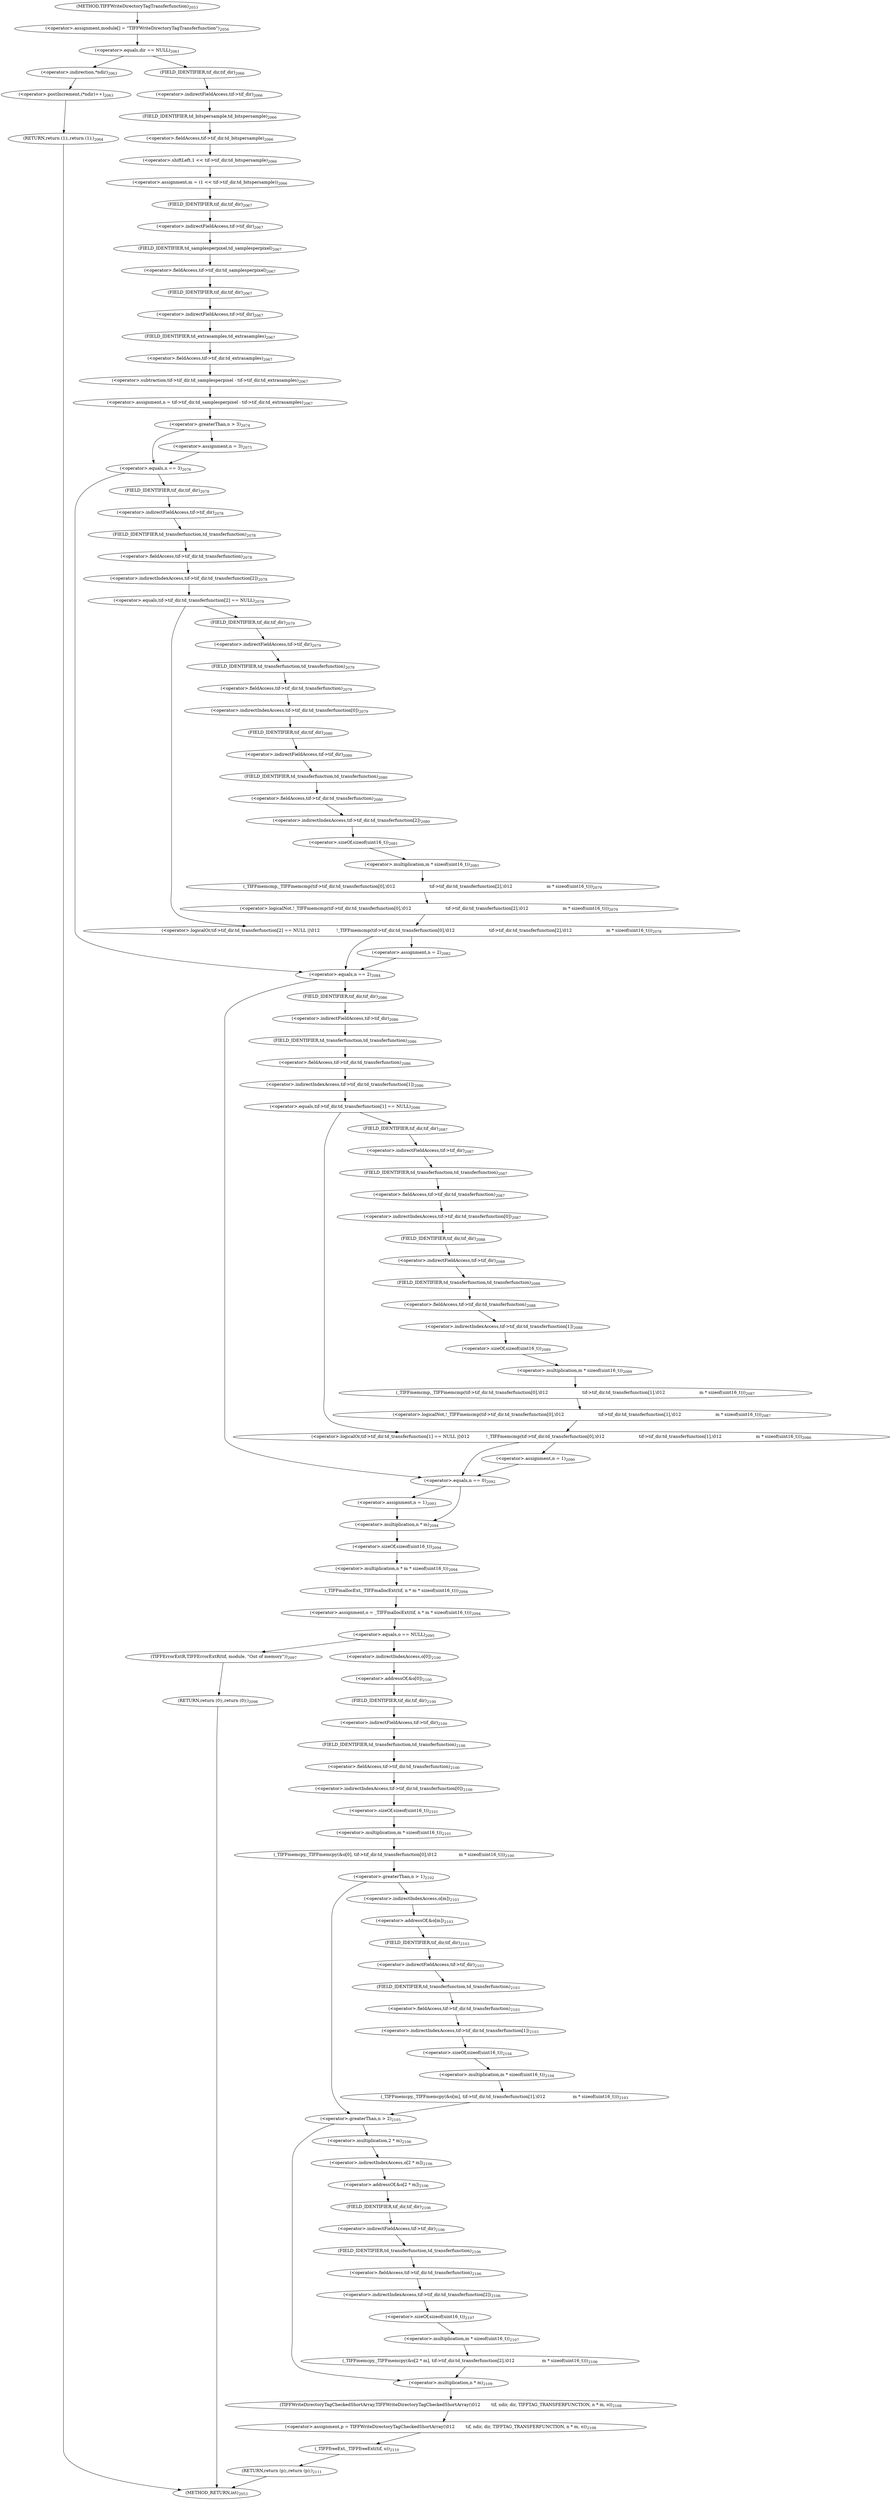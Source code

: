 digraph "TIFFWriteDirectoryTagTransferfunction" {  
"69415" [label = <(&lt;operator&gt;.assignment,module[] = &quot;TIFFWriteDirectoryTagTransferfunction&quot;)<SUB>2056</SUB>> ]
"69432" [label = <(&lt;operator&gt;.assignment,m = (1 &lt;&lt; tif-&gt;tif_dir.td_bitspersample))<SUB>2066</SUB>> ]
"69441" [label = <(&lt;operator&gt;.assignment,n = tif-&gt;tif_dir.td_samplesperpixel - tif-&gt;tif_dir.td_extrasamples)<SUB>2067</SUB>> ]
"69550" [label = <(&lt;operator&gt;.assignment,o = _TIFFmallocExt(tif, n * m * sizeof(uint16_t)))<SUB>2094</SUB>> ]
"69571" [label = <(_TIFFmemcpy,_TIFFmemcpy(&amp;o[0], tif-&gt;tif_dir.td_transferfunction[0],\012                m * sizeof(uint16_t)))<SUB>2100</SUB>> ]
"69631" [label = <(&lt;operator&gt;.assignment,p = TIFFWriteDirectoryTagCheckedShortArray(\012        tif, ndir, dir, TIFFTAG_TRANSFERFUNCTION, n * m, o))<SUB>2108</SUB>> ]
"69642" [label = <(_TIFFfreeExt,_TIFFfreeExt(tif, o))<SUB>2110</SUB>> ]
"69645" [label = <(RETURN,return (p);,return (p);)<SUB>2111</SUB>> ]
"69423" [label = <(&lt;operator&gt;.equals,dir == NULL)<SUB>2061</SUB>> ]
"69434" [label = <(&lt;operator&gt;.shiftLeft,1 &lt;&lt; tif-&gt;tif_dir.td_bitspersample)<SUB>2066</SUB>> ]
"69443" [label = <(&lt;operator&gt;.subtraction,tif-&gt;tif_dir.td_samplesperpixel - tif-&gt;tif_dir.td_extrasamples)<SUB>2067</SUB>> ]
"69455" [label = <(&lt;operator&gt;.greaterThan,n &gt; 3)<SUB>2074</SUB>> ]
"69463" [label = <(&lt;operator&gt;.equals,n == 3)<SUB>2076</SUB>> ]
"69503" [label = <(&lt;operator&gt;.equals,n == 2)<SUB>2084</SUB>> ]
"69543" [label = <(&lt;operator&gt;.equals,n == 0)<SUB>2092</SUB>> ]
"69552" [label = <(_TIFFmallocExt,_TIFFmallocExt(tif, n * m * sizeof(uint16_t)))<SUB>2094</SUB>> ]
"69561" [label = <(&lt;operator&gt;.equals,o == NULL)<SUB>2095</SUB>> ]
"69572" [label = <(&lt;operator&gt;.addressOf,&amp;o[0])<SUB>2100</SUB>> ]
"69576" [label = <(&lt;operator&gt;.indirectIndexAccess,tif-&gt;tif_dir.td_transferfunction[0])<SUB>2100</SUB>> ]
"69583" [label = <(&lt;operator&gt;.multiplication,m * sizeof(uint16_t))<SUB>2101</SUB>> ]
"69588" [label = <(&lt;operator&gt;.greaterThan,n &gt; 1)<SUB>2102</SUB>> ]
"69609" [label = <(&lt;operator&gt;.greaterThan,n &gt; 2)<SUB>2105</SUB>> ]
"69633" [label = <(TIFFWriteDirectoryTagCheckedShortArray,TIFFWriteDirectoryTagCheckedShortArray(\012        tif, ndir, dir, TIFFTAG_TRANSFERFUNCTION, n * m, o))<SUB>2108</SUB>> ]
"69427" [label = <(&lt;operator&gt;.postIncrement,(*ndir)++)<SUB>2063</SUB>> ]
"69430" [label = <(RETURN,return (1);,return (1);)<SUB>2064</SUB>> ]
"69436" [label = <(&lt;operator&gt;.fieldAccess,tif-&gt;tif_dir.td_bitspersample)<SUB>2066</SUB>> ]
"69444" [label = <(&lt;operator&gt;.fieldAccess,tif-&gt;tif_dir.td_samplesperpixel)<SUB>2067</SUB>> ]
"69449" [label = <(&lt;operator&gt;.fieldAccess,tif-&gt;tif_dir.td_extrasamples)<SUB>2067</SUB>> ]
"69459" [label = <(&lt;operator&gt;.assignment,n = 3)<SUB>2075</SUB>> ]
"69547" [label = <(&lt;operator&gt;.assignment,n = 1)<SUB>2093</SUB>> ]
"69554" [label = <(&lt;operator&gt;.multiplication,n * m * sizeof(uint16_t))<SUB>2094</SUB>> ]
"69565" [label = <(TIFFErrorExtR,TIFFErrorExtR(tif, module, &quot;Out of memory&quot;))<SUB>2097</SUB>> ]
"69569" [label = <(RETURN,return (0);,return (0);)<SUB>2098</SUB>> ]
"69573" [label = <(&lt;operator&gt;.indirectIndexAccess,o[0])<SUB>2100</SUB>> ]
"69577" [label = <(&lt;operator&gt;.fieldAccess,tif-&gt;tif_dir.td_transferfunction)<SUB>2100</SUB>> ]
"69585" [label = <(&lt;operator&gt;.sizeOf,sizeof(uint16_t))<SUB>2101</SUB>> ]
"69592" [label = <(_TIFFmemcpy,_TIFFmemcpy(&amp;o[m], tif-&gt;tif_dir.td_transferfunction[1],\012                    m * sizeof(uint16_t)))<SUB>2103</SUB>> ]
"69613" [label = <(_TIFFmemcpy,_TIFFmemcpy(&amp;o[2 * m], tif-&gt;tif_dir.td_transferfunction[2],\012                    m * sizeof(uint16_t)))<SUB>2106</SUB>> ]
"69638" [label = <(&lt;operator&gt;.multiplication,n * m)<SUB>2109</SUB>> ]
"69428" [label = <(&lt;operator&gt;.indirection,*ndir)<SUB>2063</SUB>> ]
"69437" [label = <(&lt;operator&gt;.indirectFieldAccess,tif-&gt;tif_dir)<SUB>2066</SUB>> ]
"69440" [label = <(FIELD_IDENTIFIER,td_bitspersample,td_bitspersample)<SUB>2066</SUB>> ]
"69445" [label = <(&lt;operator&gt;.indirectFieldAccess,tif-&gt;tif_dir)<SUB>2067</SUB>> ]
"69448" [label = <(FIELD_IDENTIFIER,td_samplesperpixel,td_samplesperpixel)<SUB>2067</SUB>> ]
"69450" [label = <(&lt;operator&gt;.indirectFieldAccess,tif-&gt;tif_dir)<SUB>2067</SUB>> ]
"69453" [label = <(FIELD_IDENTIFIER,td_extrasamples,td_extrasamples)<SUB>2067</SUB>> ]
"69468" [label = <(&lt;operator&gt;.logicalOr,tif-&gt;tif_dir.td_transferfunction[2] == NULL ||\012            !_TIFFmemcmp(tif-&gt;tif_dir.td_transferfunction[0],\012                         tif-&gt;tif_dir.td_transferfunction[2],\012                         m * sizeof(uint16_t)))<SUB>2078</SUB>> ]
"69508" [label = <(&lt;operator&gt;.logicalOr,tif-&gt;tif_dir.td_transferfunction[1] == NULL ||\012            !_TIFFmemcmp(tif-&gt;tif_dir.td_transferfunction[0],\012                         tif-&gt;tif_dir.td_transferfunction[1],\012                         m * sizeof(uint16_t)))<SUB>2086</SUB>> ]
"69555" [label = <(&lt;operator&gt;.multiplication,n * m)<SUB>2094</SUB>> ]
"69558" [label = <(&lt;operator&gt;.sizeOf,sizeof(uint16_t))<SUB>2094</SUB>> ]
"69578" [label = <(&lt;operator&gt;.indirectFieldAccess,tif-&gt;tif_dir)<SUB>2100</SUB>> ]
"69581" [label = <(FIELD_IDENTIFIER,td_transferfunction,td_transferfunction)<SUB>2100</SUB>> ]
"69593" [label = <(&lt;operator&gt;.addressOf,&amp;o[m])<SUB>2103</SUB>> ]
"69597" [label = <(&lt;operator&gt;.indirectIndexAccess,tif-&gt;tif_dir.td_transferfunction[1])<SUB>2103</SUB>> ]
"69604" [label = <(&lt;operator&gt;.multiplication,m * sizeof(uint16_t))<SUB>2104</SUB>> ]
"69614" [label = <(&lt;operator&gt;.addressOf,&amp;o[2 * m])<SUB>2106</SUB>> ]
"69620" [label = <(&lt;operator&gt;.indirectIndexAccess,tif-&gt;tif_dir.td_transferfunction[2])<SUB>2106</SUB>> ]
"69627" [label = <(&lt;operator&gt;.multiplication,m * sizeof(uint16_t))<SUB>2107</SUB>> ]
"69439" [label = <(FIELD_IDENTIFIER,tif_dir,tif_dir)<SUB>2066</SUB>> ]
"69447" [label = <(FIELD_IDENTIFIER,tif_dir,tif_dir)<SUB>2067</SUB>> ]
"69452" [label = <(FIELD_IDENTIFIER,tif_dir,tif_dir)<SUB>2067</SUB>> ]
"69469" [label = <(&lt;operator&gt;.equals,tif-&gt;tif_dir.td_transferfunction[2] == NULL)<SUB>2078</SUB>> ]
"69478" [label = <(&lt;operator&gt;.logicalNot,!_TIFFmemcmp(tif-&gt;tif_dir.td_transferfunction[0],\012                         tif-&gt;tif_dir.td_transferfunction[2],\012                         m * sizeof(uint16_t)))<SUB>2079</SUB>> ]
"69499" [label = <(&lt;operator&gt;.assignment,n = 2)<SUB>2082</SUB>> ]
"69509" [label = <(&lt;operator&gt;.equals,tif-&gt;tif_dir.td_transferfunction[1] == NULL)<SUB>2086</SUB>> ]
"69518" [label = <(&lt;operator&gt;.logicalNot,!_TIFFmemcmp(tif-&gt;tif_dir.td_transferfunction[0],\012                         tif-&gt;tif_dir.td_transferfunction[1],\012                         m * sizeof(uint16_t)))<SUB>2087</SUB>> ]
"69539" [label = <(&lt;operator&gt;.assignment,n = 1)<SUB>2090</SUB>> ]
"69580" [label = <(FIELD_IDENTIFIER,tif_dir,tif_dir)<SUB>2100</SUB>> ]
"69594" [label = <(&lt;operator&gt;.indirectIndexAccess,o[m])<SUB>2103</SUB>> ]
"69598" [label = <(&lt;operator&gt;.fieldAccess,tif-&gt;tif_dir.td_transferfunction)<SUB>2103</SUB>> ]
"69606" [label = <(&lt;operator&gt;.sizeOf,sizeof(uint16_t))<SUB>2104</SUB>> ]
"69615" [label = <(&lt;operator&gt;.indirectIndexAccess,o[2 * m])<SUB>2106</SUB>> ]
"69621" [label = <(&lt;operator&gt;.fieldAccess,tif-&gt;tif_dir.td_transferfunction)<SUB>2106</SUB>> ]
"69629" [label = <(&lt;operator&gt;.sizeOf,sizeof(uint16_t))<SUB>2107</SUB>> ]
"69470" [label = <(&lt;operator&gt;.indirectIndexAccess,tif-&gt;tif_dir.td_transferfunction[2])<SUB>2078</SUB>> ]
"69479" [label = <(_TIFFmemcmp,_TIFFmemcmp(tif-&gt;tif_dir.td_transferfunction[0],\012                         tif-&gt;tif_dir.td_transferfunction[2],\012                         m * sizeof(uint16_t)))<SUB>2079</SUB>> ]
"69510" [label = <(&lt;operator&gt;.indirectIndexAccess,tif-&gt;tif_dir.td_transferfunction[1])<SUB>2086</SUB>> ]
"69519" [label = <(_TIFFmemcmp,_TIFFmemcmp(tif-&gt;tif_dir.td_transferfunction[0],\012                         tif-&gt;tif_dir.td_transferfunction[1],\012                         m * sizeof(uint16_t)))<SUB>2087</SUB>> ]
"69599" [label = <(&lt;operator&gt;.indirectFieldAccess,tif-&gt;tif_dir)<SUB>2103</SUB>> ]
"69602" [label = <(FIELD_IDENTIFIER,td_transferfunction,td_transferfunction)<SUB>2103</SUB>> ]
"69617" [label = <(&lt;operator&gt;.multiplication,2 * m)<SUB>2106</SUB>> ]
"69622" [label = <(&lt;operator&gt;.indirectFieldAccess,tif-&gt;tif_dir)<SUB>2106</SUB>> ]
"69625" [label = <(FIELD_IDENTIFIER,td_transferfunction,td_transferfunction)<SUB>2106</SUB>> ]
"69471" [label = <(&lt;operator&gt;.fieldAccess,tif-&gt;tif_dir.td_transferfunction)<SUB>2078</SUB>> ]
"69480" [label = <(&lt;operator&gt;.indirectIndexAccess,tif-&gt;tif_dir.td_transferfunction[0])<SUB>2079</SUB>> ]
"69487" [label = <(&lt;operator&gt;.indirectIndexAccess,tif-&gt;tif_dir.td_transferfunction[2])<SUB>2080</SUB>> ]
"69494" [label = <(&lt;operator&gt;.multiplication,m * sizeof(uint16_t))<SUB>2081</SUB>> ]
"69511" [label = <(&lt;operator&gt;.fieldAccess,tif-&gt;tif_dir.td_transferfunction)<SUB>2086</SUB>> ]
"69520" [label = <(&lt;operator&gt;.indirectIndexAccess,tif-&gt;tif_dir.td_transferfunction[0])<SUB>2087</SUB>> ]
"69527" [label = <(&lt;operator&gt;.indirectIndexAccess,tif-&gt;tif_dir.td_transferfunction[1])<SUB>2088</SUB>> ]
"69534" [label = <(&lt;operator&gt;.multiplication,m * sizeof(uint16_t))<SUB>2089</SUB>> ]
"69601" [label = <(FIELD_IDENTIFIER,tif_dir,tif_dir)<SUB>2103</SUB>> ]
"69624" [label = <(FIELD_IDENTIFIER,tif_dir,tif_dir)<SUB>2106</SUB>> ]
"69472" [label = <(&lt;operator&gt;.indirectFieldAccess,tif-&gt;tif_dir)<SUB>2078</SUB>> ]
"69475" [label = <(FIELD_IDENTIFIER,td_transferfunction,td_transferfunction)<SUB>2078</SUB>> ]
"69481" [label = <(&lt;operator&gt;.fieldAccess,tif-&gt;tif_dir.td_transferfunction)<SUB>2079</SUB>> ]
"69488" [label = <(&lt;operator&gt;.fieldAccess,tif-&gt;tif_dir.td_transferfunction)<SUB>2080</SUB>> ]
"69496" [label = <(&lt;operator&gt;.sizeOf,sizeof(uint16_t))<SUB>2081</SUB>> ]
"69512" [label = <(&lt;operator&gt;.indirectFieldAccess,tif-&gt;tif_dir)<SUB>2086</SUB>> ]
"69515" [label = <(FIELD_IDENTIFIER,td_transferfunction,td_transferfunction)<SUB>2086</SUB>> ]
"69521" [label = <(&lt;operator&gt;.fieldAccess,tif-&gt;tif_dir.td_transferfunction)<SUB>2087</SUB>> ]
"69528" [label = <(&lt;operator&gt;.fieldAccess,tif-&gt;tif_dir.td_transferfunction)<SUB>2088</SUB>> ]
"69536" [label = <(&lt;operator&gt;.sizeOf,sizeof(uint16_t))<SUB>2089</SUB>> ]
"69474" [label = <(FIELD_IDENTIFIER,tif_dir,tif_dir)<SUB>2078</SUB>> ]
"69482" [label = <(&lt;operator&gt;.indirectFieldAccess,tif-&gt;tif_dir)<SUB>2079</SUB>> ]
"69485" [label = <(FIELD_IDENTIFIER,td_transferfunction,td_transferfunction)<SUB>2079</SUB>> ]
"69489" [label = <(&lt;operator&gt;.indirectFieldAccess,tif-&gt;tif_dir)<SUB>2080</SUB>> ]
"69492" [label = <(FIELD_IDENTIFIER,td_transferfunction,td_transferfunction)<SUB>2080</SUB>> ]
"69514" [label = <(FIELD_IDENTIFIER,tif_dir,tif_dir)<SUB>2086</SUB>> ]
"69522" [label = <(&lt;operator&gt;.indirectFieldAccess,tif-&gt;tif_dir)<SUB>2087</SUB>> ]
"69525" [label = <(FIELD_IDENTIFIER,td_transferfunction,td_transferfunction)<SUB>2087</SUB>> ]
"69529" [label = <(&lt;operator&gt;.indirectFieldAccess,tif-&gt;tif_dir)<SUB>2088</SUB>> ]
"69532" [label = <(FIELD_IDENTIFIER,td_transferfunction,td_transferfunction)<SUB>2088</SUB>> ]
"69484" [label = <(FIELD_IDENTIFIER,tif_dir,tif_dir)<SUB>2079</SUB>> ]
"69491" [label = <(FIELD_IDENTIFIER,tif_dir,tif_dir)<SUB>2080</SUB>> ]
"69524" [label = <(FIELD_IDENTIFIER,tif_dir,tif_dir)<SUB>2087</SUB>> ]
"69531" [label = <(FIELD_IDENTIFIER,tif_dir,tif_dir)<SUB>2088</SUB>> ]
"69409" [label = <(METHOD,TIFFWriteDirectoryTagTransferfunction)<SUB>2053</SUB>> ]
"69647" [label = <(METHOD_RETURN,int)<SUB>2053</SUB>> ]
  "69415" -> "69423" 
  "69432" -> "69447" 
  "69441" -> "69455" 
  "69550" -> "69561" 
  "69571" -> "69588" 
  "69631" -> "69642" 
  "69642" -> "69645" 
  "69645" -> "69647" 
  "69423" -> "69428" 
  "69423" -> "69439" 
  "69434" -> "69432" 
  "69443" -> "69441" 
  "69455" -> "69459" 
  "69455" -> "69463" 
  "69463" -> "69474" 
  "69463" -> "69503" 
  "69503" -> "69514" 
  "69503" -> "69543" 
  "69543" -> "69547" 
  "69543" -> "69555" 
  "69552" -> "69550" 
  "69561" -> "69565" 
  "69561" -> "69573" 
  "69572" -> "69580" 
  "69576" -> "69585" 
  "69583" -> "69571" 
  "69588" -> "69594" 
  "69588" -> "69609" 
  "69609" -> "69617" 
  "69609" -> "69638" 
  "69633" -> "69631" 
  "69427" -> "69430" 
  "69430" -> "69647" 
  "69436" -> "69434" 
  "69444" -> "69452" 
  "69449" -> "69443" 
  "69459" -> "69463" 
  "69547" -> "69555" 
  "69554" -> "69552" 
  "69565" -> "69569" 
  "69569" -> "69647" 
  "69573" -> "69572" 
  "69577" -> "69576" 
  "69585" -> "69583" 
  "69592" -> "69609" 
  "69613" -> "69638" 
  "69638" -> "69633" 
  "69428" -> "69427" 
  "69437" -> "69440" 
  "69440" -> "69436" 
  "69445" -> "69448" 
  "69448" -> "69444" 
  "69450" -> "69453" 
  "69453" -> "69449" 
  "69468" -> "69499" 
  "69468" -> "69503" 
  "69508" -> "69539" 
  "69508" -> "69543" 
  "69555" -> "69558" 
  "69558" -> "69554" 
  "69578" -> "69581" 
  "69581" -> "69577" 
  "69593" -> "69601" 
  "69597" -> "69606" 
  "69604" -> "69592" 
  "69614" -> "69624" 
  "69620" -> "69629" 
  "69627" -> "69613" 
  "69439" -> "69437" 
  "69447" -> "69445" 
  "69452" -> "69450" 
  "69469" -> "69468" 
  "69469" -> "69484" 
  "69478" -> "69468" 
  "69499" -> "69503" 
  "69509" -> "69508" 
  "69509" -> "69524" 
  "69518" -> "69508" 
  "69539" -> "69543" 
  "69580" -> "69578" 
  "69594" -> "69593" 
  "69598" -> "69597" 
  "69606" -> "69604" 
  "69615" -> "69614" 
  "69621" -> "69620" 
  "69629" -> "69627" 
  "69470" -> "69469" 
  "69479" -> "69478" 
  "69510" -> "69509" 
  "69519" -> "69518" 
  "69599" -> "69602" 
  "69602" -> "69598" 
  "69617" -> "69615" 
  "69622" -> "69625" 
  "69625" -> "69621" 
  "69471" -> "69470" 
  "69480" -> "69491" 
  "69487" -> "69496" 
  "69494" -> "69479" 
  "69511" -> "69510" 
  "69520" -> "69531" 
  "69527" -> "69536" 
  "69534" -> "69519" 
  "69601" -> "69599" 
  "69624" -> "69622" 
  "69472" -> "69475" 
  "69475" -> "69471" 
  "69481" -> "69480" 
  "69488" -> "69487" 
  "69496" -> "69494" 
  "69512" -> "69515" 
  "69515" -> "69511" 
  "69521" -> "69520" 
  "69528" -> "69527" 
  "69536" -> "69534" 
  "69474" -> "69472" 
  "69482" -> "69485" 
  "69485" -> "69481" 
  "69489" -> "69492" 
  "69492" -> "69488" 
  "69514" -> "69512" 
  "69522" -> "69525" 
  "69525" -> "69521" 
  "69529" -> "69532" 
  "69532" -> "69528" 
  "69484" -> "69482" 
  "69491" -> "69489" 
  "69524" -> "69522" 
  "69531" -> "69529" 
  "69409" -> "69415" 
}
